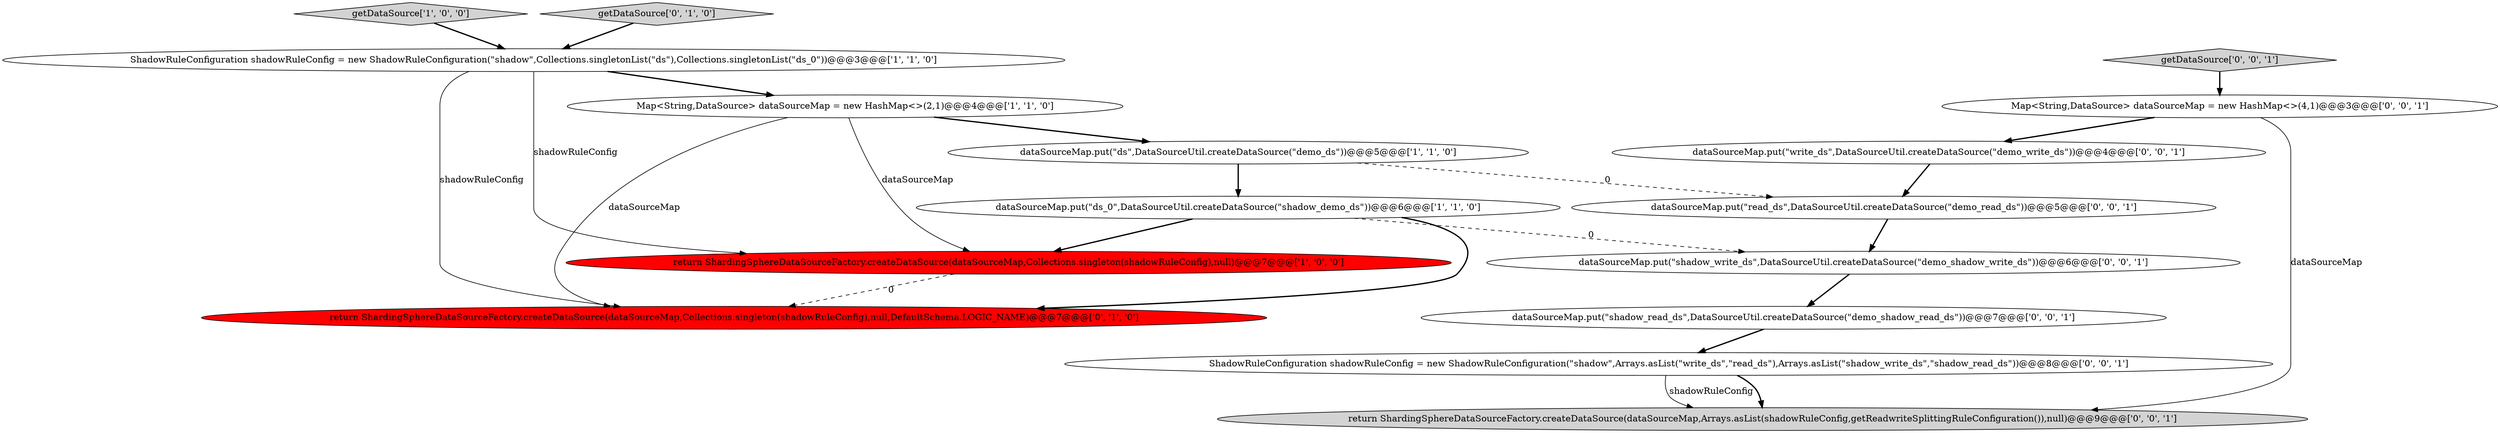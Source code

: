 digraph {
6 [style = filled, label = "return ShardingSphereDataSourceFactory.createDataSource(dataSourceMap,Collections.singleton(shadowRuleConfig),null,DefaultSchema.LOGIC_NAME)@@@7@@@['0', '1', '0']", fillcolor = red, shape = ellipse image = "AAA1AAABBB2BBB"];
0 [style = filled, label = "dataSourceMap.put(\"ds_0\",DataSourceUtil.createDataSource(\"shadow_demo_ds\"))@@@6@@@['1', '1', '0']", fillcolor = white, shape = ellipse image = "AAA0AAABBB1BBB"];
12 [style = filled, label = "dataSourceMap.put(\"shadow_write_ds\",DataSourceUtil.createDataSource(\"demo_shadow_write_ds\"))@@@6@@@['0', '0', '1']", fillcolor = white, shape = ellipse image = "AAA0AAABBB3BBB"];
1 [style = filled, label = "getDataSource['1', '0', '0']", fillcolor = lightgray, shape = diamond image = "AAA0AAABBB1BBB"];
2 [style = filled, label = "dataSourceMap.put(\"ds\",DataSourceUtil.createDataSource(\"demo_ds\"))@@@5@@@['1', '1', '0']", fillcolor = white, shape = ellipse image = "AAA0AAABBB1BBB"];
9 [style = filled, label = "dataSourceMap.put(\"write_ds\",DataSourceUtil.createDataSource(\"demo_write_ds\"))@@@4@@@['0', '0', '1']", fillcolor = white, shape = ellipse image = "AAA0AAABBB3BBB"];
5 [style = filled, label = "return ShardingSphereDataSourceFactory.createDataSource(dataSourceMap,Collections.singleton(shadowRuleConfig),null)@@@7@@@['1', '0', '0']", fillcolor = red, shape = ellipse image = "AAA1AAABBB1BBB"];
13 [style = filled, label = "dataSourceMap.put(\"read_ds\",DataSourceUtil.createDataSource(\"demo_read_ds\"))@@@5@@@['0', '0', '1']", fillcolor = white, shape = ellipse image = "AAA0AAABBB3BBB"];
14 [style = filled, label = "getDataSource['0', '0', '1']", fillcolor = lightgray, shape = diamond image = "AAA0AAABBB3BBB"];
15 [style = filled, label = "Map<String,DataSource> dataSourceMap = new HashMap<>(4,1)@@@3@@@['0', '0', '1']", fillcolor = white, shape = ellipse image = "AAA0AAABBB3BBB"];
4 [style = filled, label = "ShadowRuleConfiguration shadowRuleConfig = new ShadowRuleConfiguration(\"shadow\",Collections.singletonList(\"ds\"),Collections.singletonList(\"ds_0\"))@@@3@@@['1', '1', '0']", fillcolor = white, shape = ellipse image = "AAA0AAABBB1BBB"];
10 [style = filled, label = "ShadowRuleConfiguration shadowRuleConfig = new ShadowRuleConfiguration(\"shadow\",Arrays.asList(\"write_ds\",\"read_ds\"),Arrays.asList(\"shadow_write_ds\",\"shadow_read_ds\"))@@@8@@@['0', '0', '1']", fillcolor = white, shape = ellipse image = "AAA0AAABBB3BBB"];
3 [style = filled, label = "Map<String,DataSource> dataSourceMap = new HashMap<>(2,1)@@@4@@@['1', '1', '0']", fillcolor = white, shape = ellipse image = "AAA0AAABBB1BBB"];
7 [style = filled, label = "getDataSource['0', '1', '0']", fillcolor = lightgray, shape = diamond image = "AAA0AAABBB2BBB"];
8 [style = filled, label = "dataSourceMap.put(\"shadow_read_ds\",DataSourceUtil.createDataSource(\"demo_shadow_read_ds\"))@@@7@@@['0', '0', '1']", fillcolor = white, shape = ellipse image = "AAA0AAABBB3BBB"];
11 [style = filled, label = "return ShardingSphereDataSourceFactory.createDataSource(dataSourceMap,Arrays.asList(shadowRuleConfig,getReadwriteSplittingRuleConfiguration()),null)@@@9@@@['0', '0', '1']", fillcolor = lightgray, shape = ellipse image = "AAA0AAABBB3BBB"];
4->3 [style = bold, label=""];
8->10 [style = bold, label=""];
1->4 [style = bold, label=""];
3->6 [style = solid, label="dataSourceMap"];
0->6 [style = bold, label=""];
10->11 [style = solid, label="shadowRuleConfig"];
4->6 [style = solid, label="shadowRuleConfig"];
7->4 [style = bold, label=""];
0->12 [style = dashed, label="0"];
2->0 [style = bold, label=""];
13->12 [style = bold, label=""];
5->6 [style = dashed, label="0"];
3->2 [style = bold, label=""];
15->11 [style = solid, label="dataSourceMap"];
15->9 [style = bold, label=""];
12->8 [style = bold, label=""];
2->13 [style = dashed, label="0"];
3->5 [style = solid, label="dataSourceMap"];
14->15 [style = bold, label=""];
4->5 [style = solid, label="shadowRuleConfig"];
0->5 [style = bold, label=""];
9->13 [style = bold, label=""];
10->11 [style = bold, label=""];
}
